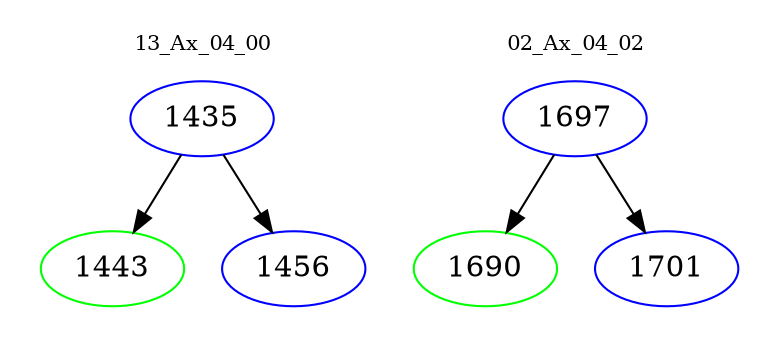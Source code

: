 digraph{
subgraph cluster_0 {
color = white
label = "13_Ax_04_00";
fontsize=10;
T0_1435 [label="1435", color="blue"]
T0_1435 -> T0_1443 [color="black"]
T0_1443 [label="1443", color="green"]
T0_1435 -> T0_1456 [color="black"]
T0_1456 [label="1456", color="blue"]
}
subgraph cluster_1 {
color = white
label = "02_Ax_04_02";
fontsize=10;
T1_1697 [label="1697", color="blue"]
T1_1697 -> T1_1690 [color="black"]
T1_1690 [label="1690", color="green"]
T1_1697 -> T1_1701 [color="black"]
T1_1701 [label="1701", color="blue"]
}
}
